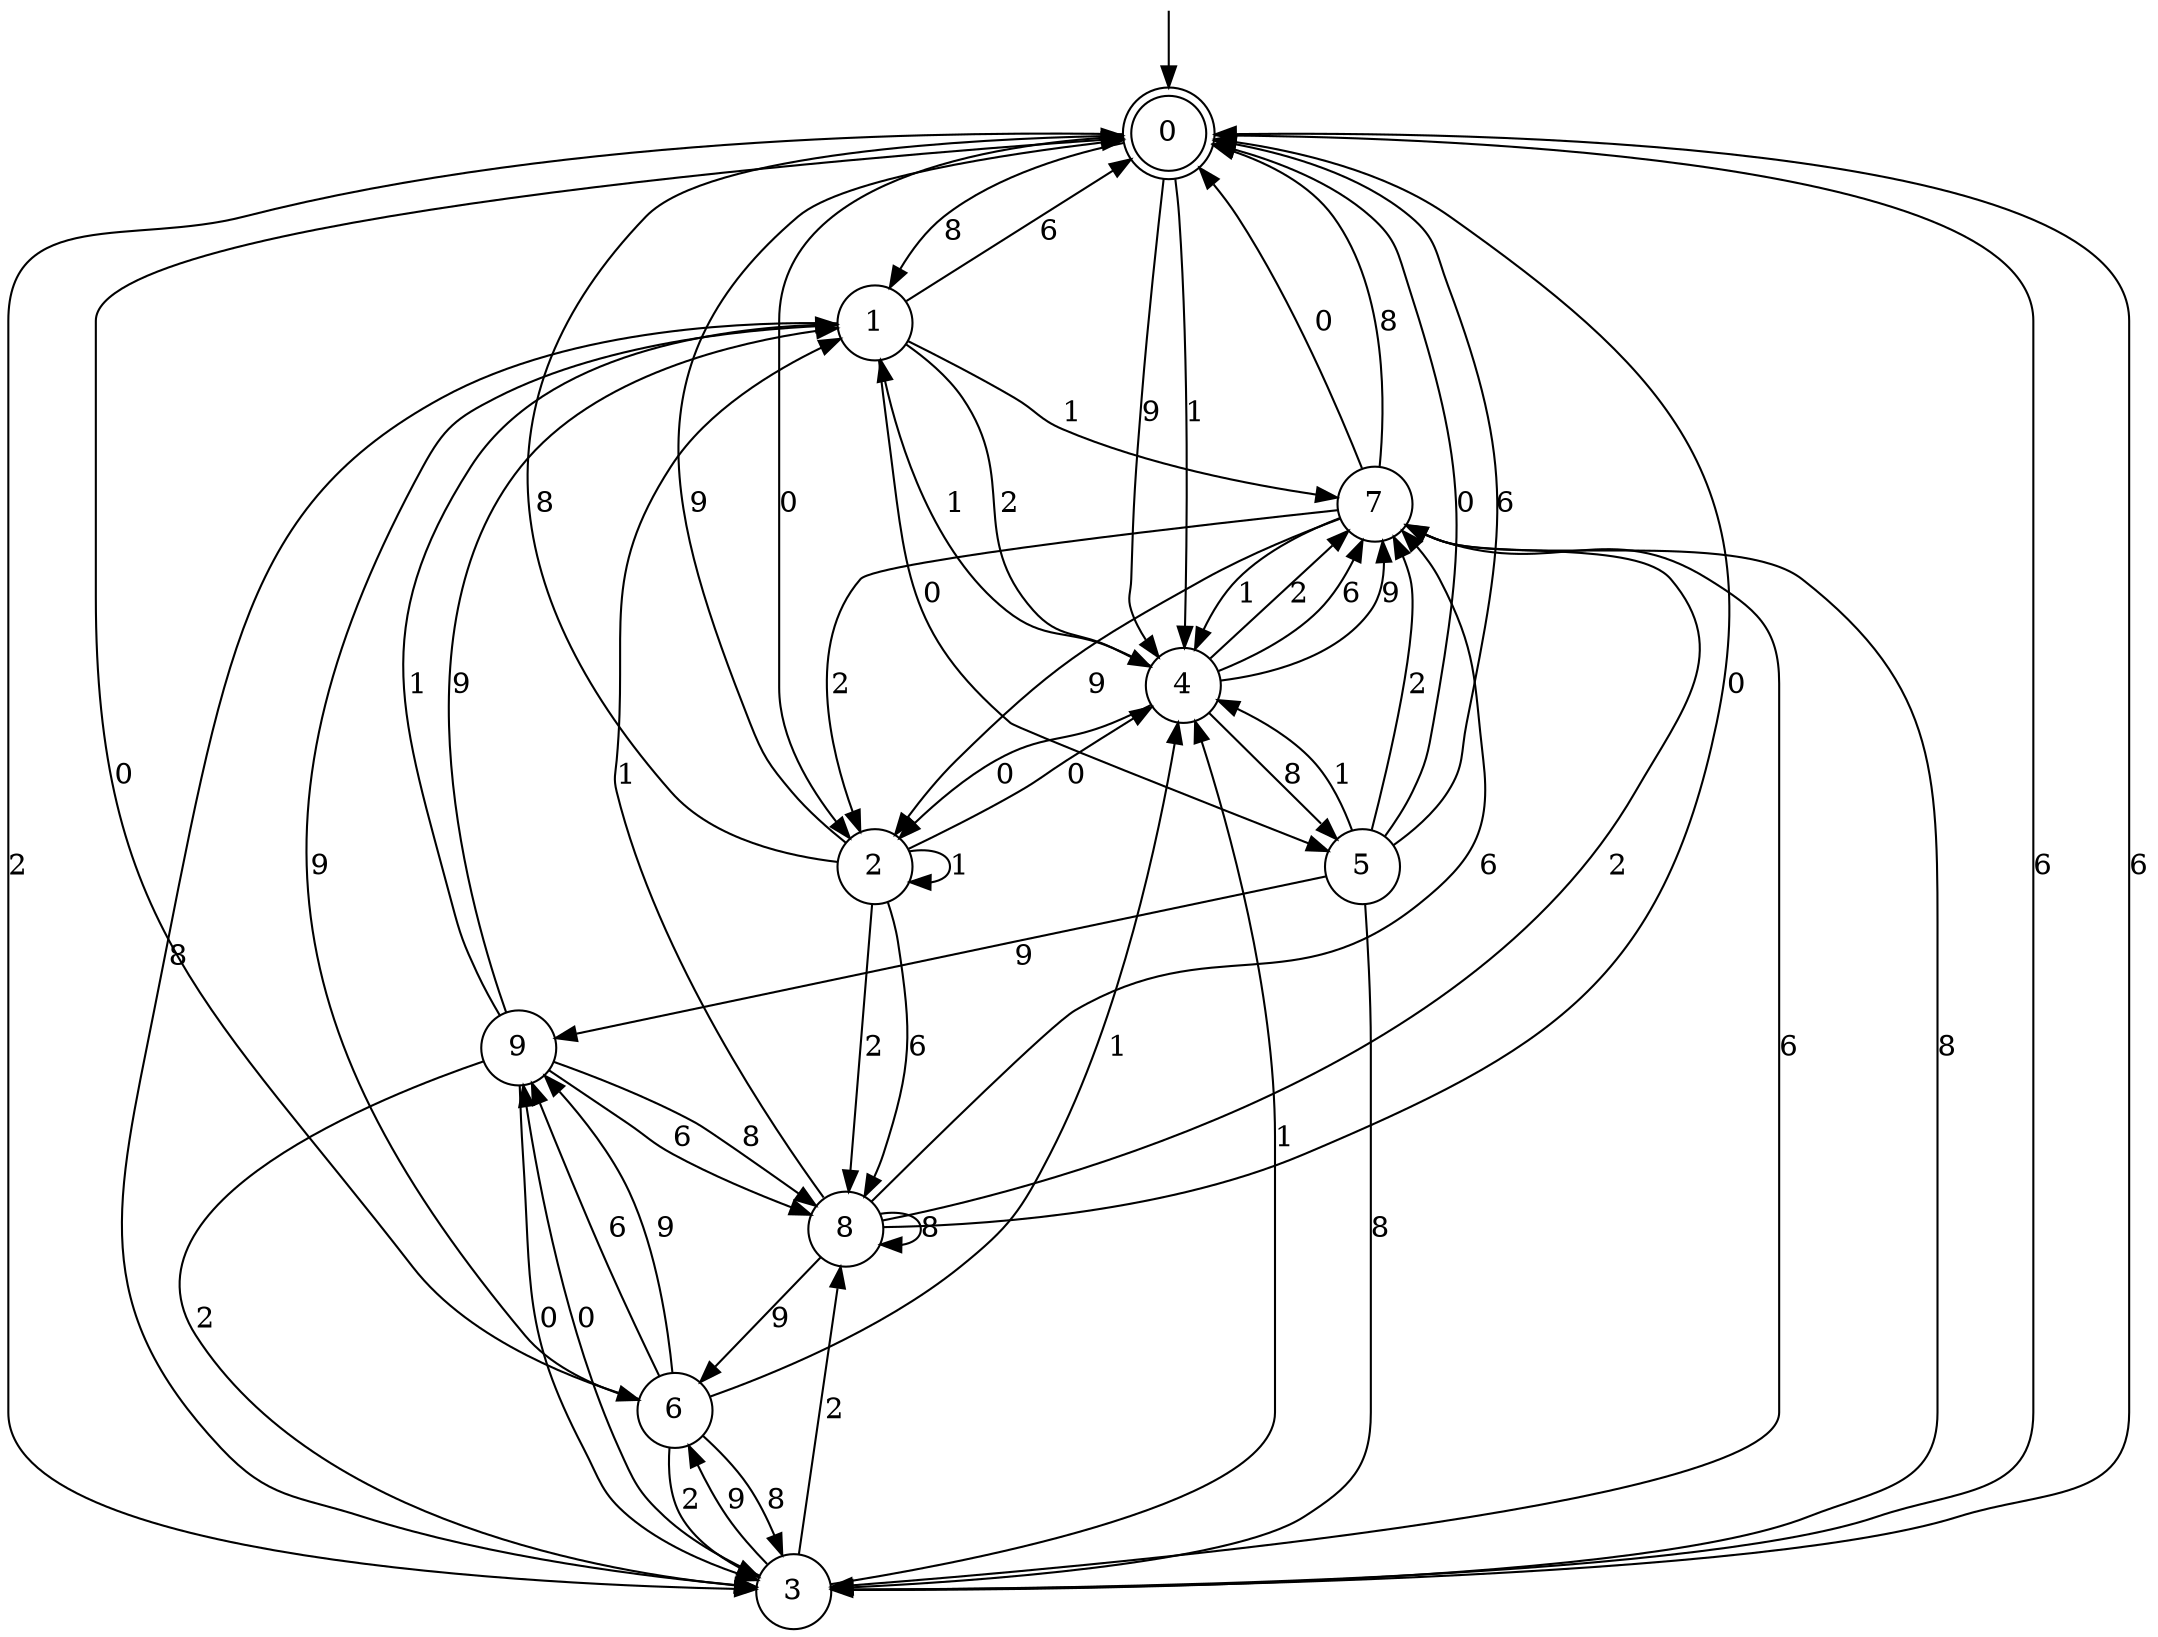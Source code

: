 digraph g {

	s0 [shape="doublecircle" label="0"];
	s1 [shape="circle" label="1"];
	s2 [shape="circle" label="2"];
	s3 [shape="circle" label="3"];
	s4 [shape="circle" label="4"];
	s5 [shape="circle" label="5"];
	s6 [shape="circle" label="6"];
	s7 [shape="circle" label="7"];
	s8 [shape="circle" label="8"];
	s9 [shape="circle" label="9"];
	s0 -> s1 [label="8"];
	s0 -> s2 [label="0"];
	s0 -> s3 [label="2"];
	s0 -> s3 [label="6"];
	s0 -> s4 [label="9"];
	s0 -> s4 [label="1"];
	s1 -> s3 [label="8"];
	s1 -> s5 [label="0"];
	s1 -> s4 [label="2"];
	s1 -> s0 [label="6"];
	s1 -> s6 [label="9"];
	s1 -> s7 [label="1"];
	s2 -> s0 [label="8"];
	s2 -> s4 [label="0"];
	s2 -> s8 [label="2"];
	s2 -> s8 [label="6"];
	s2 -> s0 [label="9"];
	s2 -> s2 [label="1"];
	s3 -> s7 [label="8"];
	s3 -> s9 [label="0"];
	s3 -> s8 [label="2"];
	s3 -> s0 [label="6"];
	s3 -> s6 [label="9"];
	s3 -> s4 [label="1"];
	s4 -> s5 [label="8"];
	s4 -> s2 [label="0"];
	s4 -> s7 [label="2"];
	s4 -> s7 [label="6"];
	s4 -> s7 [label="9"];
	s4 -> s1 [label="1"];
	s5 -> s3 [label="8"];
	s5 -> s0 [label="0"];
	s5 -> s7 [label="2"];
	s5 -> s0 [label="6"];
	s5 -> s9 [label="9"];
	s5 -> s4 [label="1"];
	s6 -> s3 [label="8"];
	s6 -> s0 [label="0"];
	s6 -> s3 [label="2"];
	s6 -> s9 [label="6"];
	s6 -> s9 [label="9"];
	s6 -> s4 [label="1"];
	s7 -> s0 [label="8"];
	s7 -> s0 [label="0"];
	s7 -> s2 [label="2"];
	s7 -> s3 [label="6"];
	s7 -> s2 [label="9"];
	s7 -> s4 [label="1"];
	s8 -> s8 [label="8"];
	s8 -> s0 [label="0"];
	s8 -> s7 [label="2"];
	s8 -> s7 [label="6"];
	s8 -> s6 [label="9"];
	s8 -> s1 [label="1"];
	s9 -> s8 [label="8"];
	s9 -> s3 [label="0"];
	s9 -> s3 [label="2"];
	s9 -> s8 [label="6"];
	s9 -> s1 [label="9"];
	s9 -> s1 [label="1"];

__start0 [label="" shape="none" width="0" height="0"];
__start0 -> s0;

}
